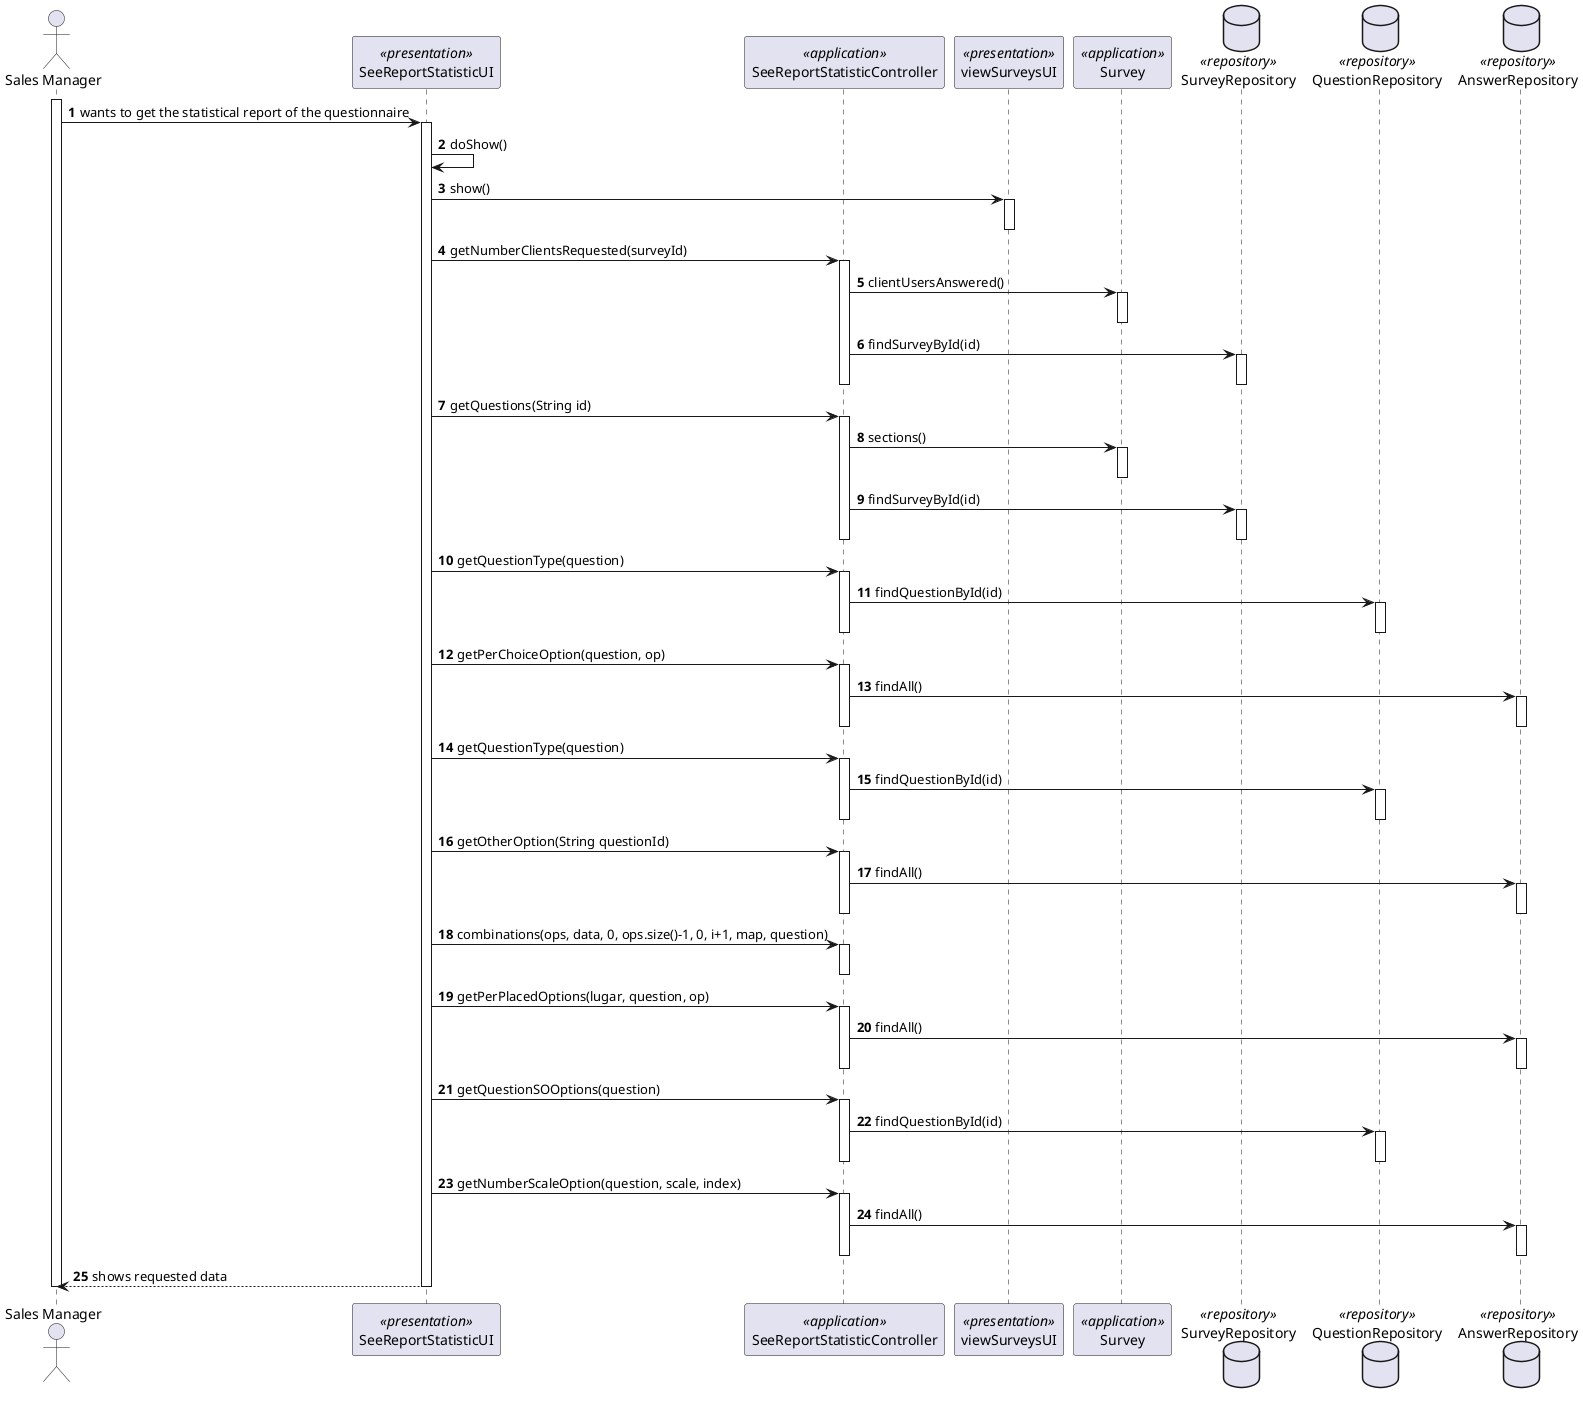 @startuml
autonumber
actor "Sales Manager" as SC
participant "//<<presentation>>//\nSeeReportStatisticUI" as UI
participant "//<<application>>//\nSeeReportStatisticController" as CTRL
participant "//<<presentation>>//\nviewSurveysUI" as UI2
participant "//<<application>>//\nSurvey" as SURVEY
database "//<<repository>>//\nSurveyRepository" as db
database "//<<repository>>//\nQuestionRepository" as db2
database "//<<repository>>//\nAnswerRepository" as db3

activate SC
SC -> UI : wants to get the statistical report of the questionnaire
activate UI

UI -> UI: doShow()

UI -> UI2: show()

activate UI2

deactivate UI2

UI -> CTRL: getNumberClientsRequested(surveyId)

activate CTRL

CTRL -> SURVEY: clientUsersAnswered()

activate SURVEY

deactivate SURVEY

CTRL -> db: findSurveyById(id)

activate db

deactivate db

deactivate CTRL

UI->CTRL: getQuestions(String id)

activate CTRL

CTRL -> SURVEY: sections()

activate SURVEY

deactivate SURVEY

CTRL -> db: findSurveyById(id)

activate db

deactivate db

deactivate CTRL

UI-> CTRL: getQuestionType(question)

activate CTRL

CTRL->db2 : findQuestionById(id)

activate db2

deactivate db2

deactivate CTRL

UI-> CTRL: getPerChoiceOption(question, op)

activate CTRL

CTRL -> db3: findAll()

activate db3

deactivate db3

deactivate CTRL

UI-> CTRL: getQuestionType(question)

activate CTRL

CTRL->db2 : findQuestionById(id)

activate db2

deactivate db2

deactivate CTRL

UI-> CTRL: getOtherOption(String questionId)

activate CTRL

CTRL -> db3: findAll()

activate db3

deactivate db3

deactivate CTRL



UI-> CTRL: combinations(ops, data, 0, ops.size()-1, 0, i+1, map, question)

activate CTRL

deactivate CTRL



UI-> CTRL: getPerPlacedOptions(lugar, question, op)

activate CTRL

CTRL -> db3: findAll()

activate db3

deactivate db3

deactivate CTRL



UI-> CTRL: getQuestionSOOptions(question)

activate CTRL

CTRL -> db2: findQuestionById(id)

activate db2

deactivate db2

deactivate CTRL




UI-> CTRL: getNumberScaleOption(question, scale, index)

activate CTRL

CTRL -> db3: findAll()

activate db3

deactivate db3

deactivate CTRL




UI --> SC : shows requested data
deactivate UI

deactivate SC
@enduml